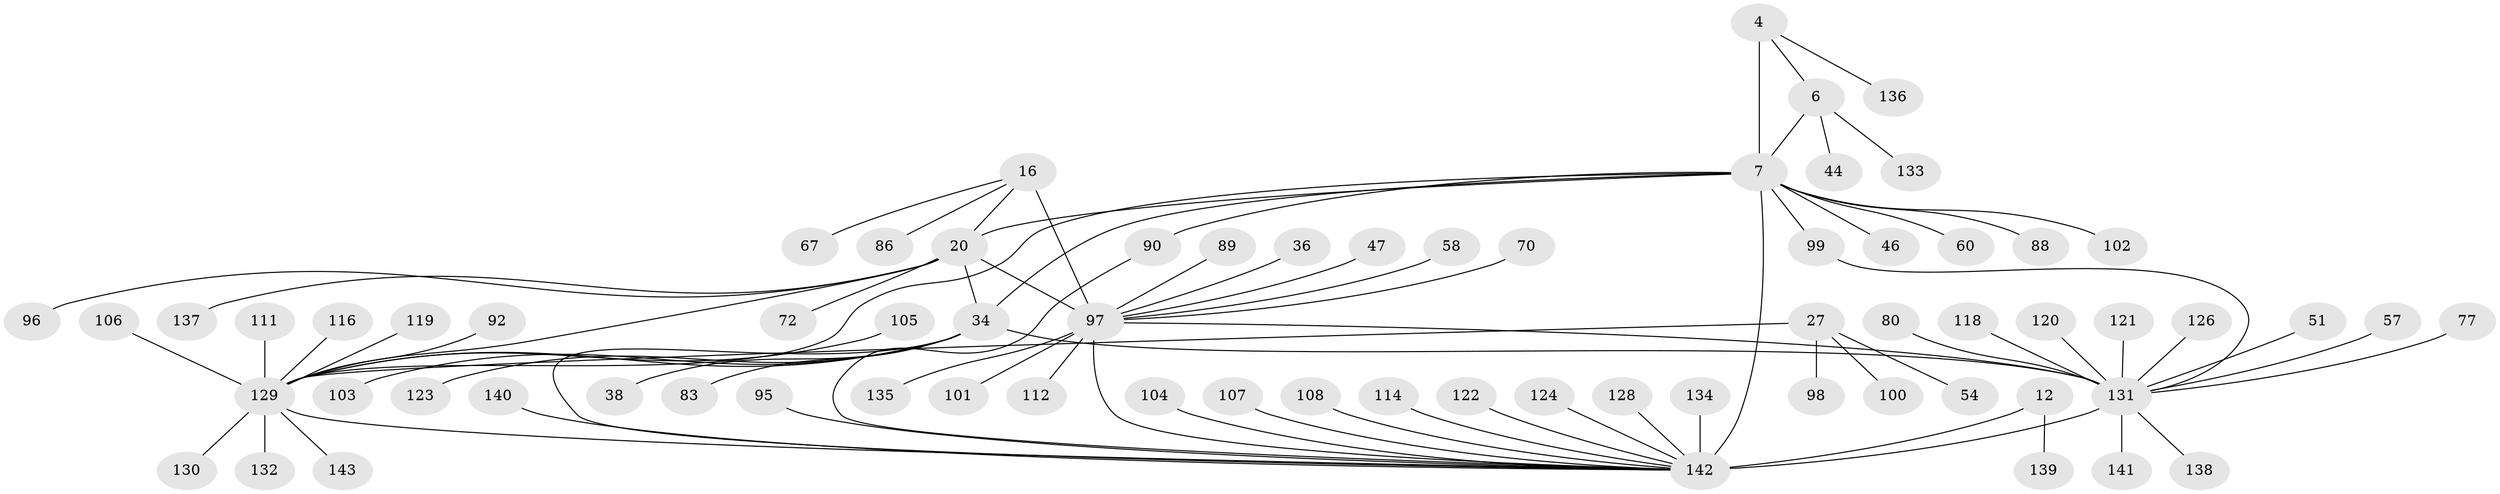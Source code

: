 // original degree distribution, {9: 0.04195804195804196, 7: 0.04895104895104895, 6: 0.02097902097902098, 14: 0.006993006993006993, 8: 0.04895104895104895, 11: 0.03496503496503497, 15: 0.006993006993006993, 12: 0.02097902097902098, 10: 0.013986013986013986, 13: 0.006993006993006993, 1: 0.5804195804195804, 2: 0.11888111888111888, 3: 0.04895104895104895}
// Generated by graph-tools (version 1.1) at 2025/54/03/09/25 04:54:34]
// undirected, 71 vertices, 82 edges
graph export_dot {
graph [start="1"]
  node [color=gray90,style=filled];
  4 [super="+3"];
  6 [super="+5"];
  7 [super="+2"];
  12 [super="+8"];
  16 [super="+15"];
  20 [super="+17"];
  27 [super="+23"];
  34 [super="+31+32"];
  36;
  38;
  44;
  46;
  47;
  51;
  54;
  57;
  58;
  60;
  67;
  70;
  72;
  77;
  80;
  83;
  86;
  88;
  89 [super="+40"];
  90 [super="+82"];
  92;
  95;
  96 [super="+63"];
  97 [super="+21"];
  98 [super="+78"];
  99 [super="+94"];
  100;
  101;
  102;
  103;
  104;
  105;
  106;
  107;
  108;
  111;
  112;
  114;
  116 [super="+75"];
  118;
  119;
  120 [super="+59+66"];
  121 [super="+55"];
  122;
  123;
  124;
  126 [super="+62"];
  128;
  129 [super="+26+39+56+65+71+28+68+84+85+91"];
  130 [super="+76"];
  131 [super="+35+41+45"];
  132;
  133;
  134;
  135 [super="+53+74+109+110+127"];
  136;
  137 [super="+113"];
  138;
  139;
  140 [super="+73"];
  141;
  142 [super="+115+125+37+52+64+69+81+87"];
  143;
  4 -- 6 [weight=4];
  4 -- 7 [weight=6];
  4 -- 136;
  6 -- 7 [weight=6];
  6 -- 133;
  6 -- 44;
  7 -- 20;
  7 -- 60;
  7 -- 90 [weight=2];
  7 -- 99;
  7 -- 102;
  7 -- 46;
  7 -- 88;
  7 -- 34;
  7 -- 142 [weight=4];
  7 -- 129;
  12 -- 139;
  12 -- 142 [weight=10];
  16 -- 20 [weight=4];
  16 -- 86;
  16 -- 67;
  16 -- 97 [weight=6];
  20 -- 34;
  20 -- 72;
  20 -- 96;
  20 -- 137;
  20 -- 129;
  20 -- 97 [weight=6];
  27 -- 54;
  27 -- 100;
  27 -- 98;
  27 -- 129 [weight=10];
  34 -- 103;
  34 -- 83;
  34 -- 129;
  34 -- 131 [weight=12];
  34 -- 38;
  34 -- 123;
  34 -- 142;
  36 -- 97;
  47 -- 97;
  51 -- 131;
  57 -- 131;
  58 -- 97;
  70 -- 97;
  77 -- 131;
  80 -- 131;
  89 -- 97;
  90 -- 142;
  92 -- 129;
  95 -- 142;
  97 -- 131;
  97 -- 101;
  97 -- 135;
  97 -- 142;
  97 -- 112;
  99 -- 131;
  104 -- 142;
  105 -- 129;
  106 -- 129;
  107 -- 142;
  108 -- 142;
  111 -- 129;
  114 -- 142;
  116 -- 129;
  118 -- 131;
  119 -- 129;
  120 -- 131;
  121 -- 131;
  122 -- 142;
  124 -- 142;
  126 -- 131;
  128 -- 142;
  129 -- 130;
  129 -- 132;
  129 -- 142 [weight=3];
  129 -- 143;
  131 -- 138;
  131 -- 141;
  131 -- 142;
  134 -- 142;
  140 -- 142;
}
